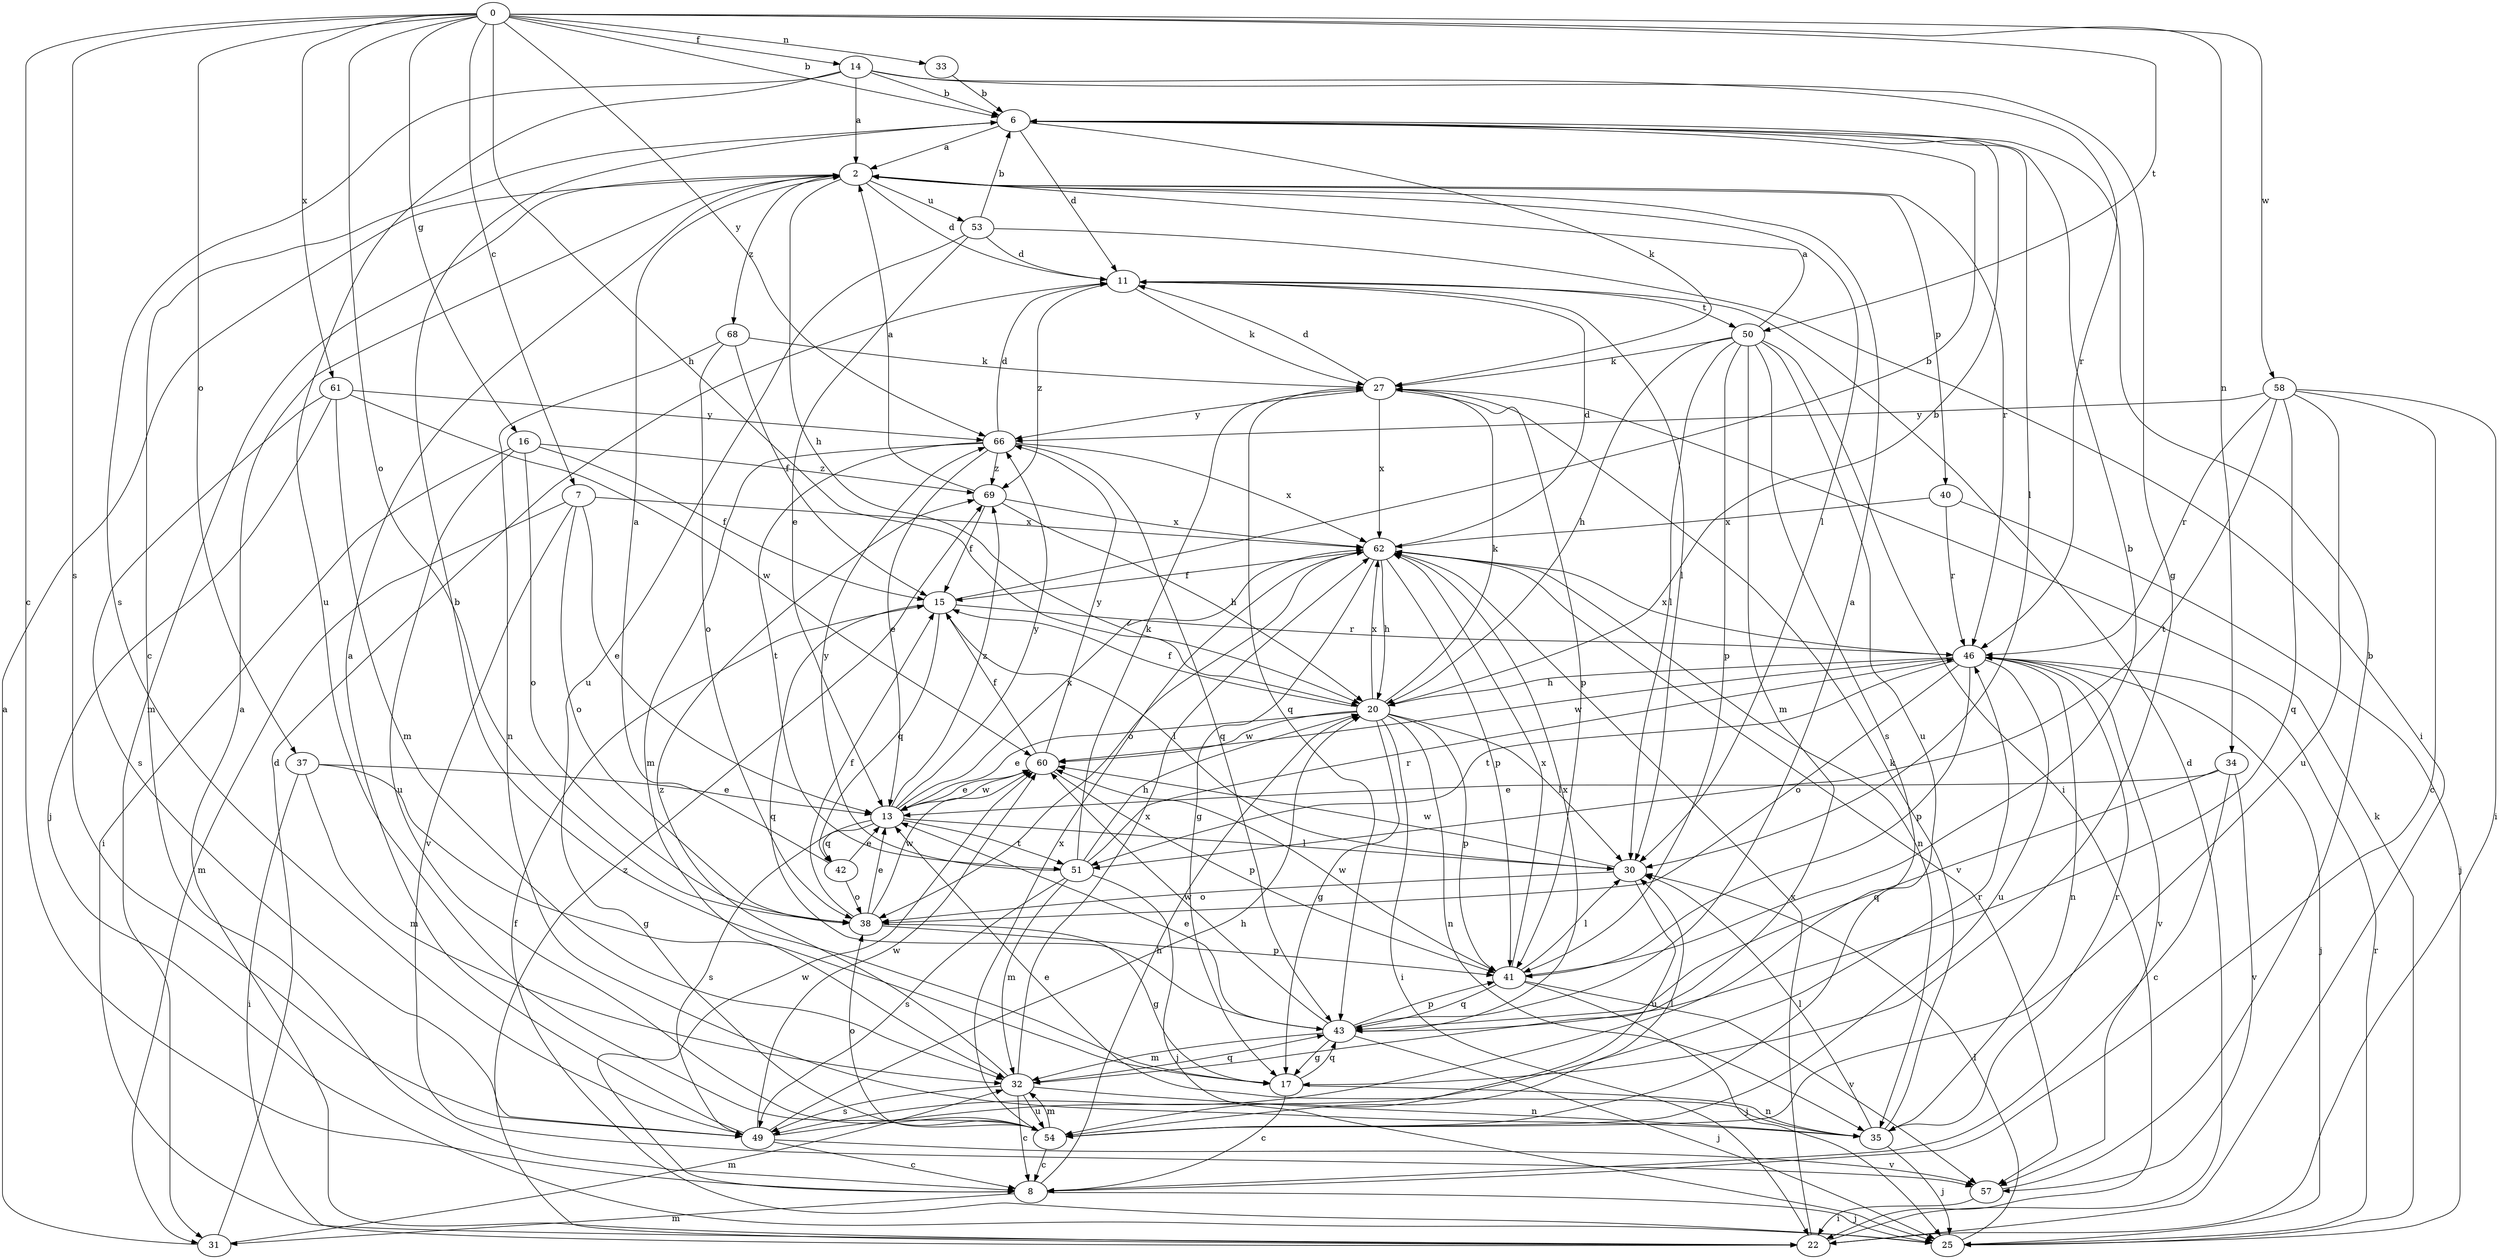 strict digraph  {
0;
2;
6;
7;
8;
11;
13;
14;
15;
16;
17;
20;
22;
25;
27;
30;
31;
32;
33;
34;
35;
37;
38;
40;
41;
42;
43;
46;
49;
50;
51;
53;
54;
57;
58;
60;
61;
62;
66;
68;
69;
0 -> 6  [label=b];
0 -> 7  [label=c];
0 -> 8  [label=c];
0 -> 14  [label=f];
0 -> 16  [label=g];
0 -> 20  [label=h];
0 -> 33  [label=n];
0 -> 34  [label=n];
0 -> 37  [label=o];
0 -> 38  [label=o];
0 -> 49  [label=s];
0 -> 50  [label=t];
0 -> 58  [label=w];
0 -> 61  [label=x];
0 -> 66  [label=y];
2 -> 11  [label=d];
2 -> 20  [label=h];
2 -> 30  [label=l];
2 -> 31  [label=m];
2 -> 40  [label=p];
2 -> 46  [label=r];
2 -> 53  [label=u];
2 -> 68  [label=z];
6 -> 2  [label=a];
6 -> 8  [label=c];
6 -> 11  [label=d];
6 -> 27  [label=k];
6 -> 30  [label=l];
7 -> 13  [label=e];
7 -> 31  [label=m];
7 -> 38  [label=o];
7 -> 57  [label=v];
7 -> 62  [label=x];
8 -> 20  [label=h];
8 -> 25  [label=j];
8 -> 31  [label=m];
8 -> 60  [label=w];
11 -> 27  [label=k];
11 -> 30  [label=l];
11 -> 50  [label=t];
11 -> 69  [label=z];
13 -> 30  [label=l];
13 -> 42  [label=q];
13 -> 49  [label=s];
13 -> 51  [label=t];
13 -> 60  [label=w];
13 -> 62  [label=x];
13 -> 66  [label=y];
13 -> 69  [label=z];
14 -> 2  [label=a];
14 -> 6  [label=b];
14 -> 17  [label=g];
14 -> 46  [label=r];
14 -> 49  [label=s];
14 -> 54  [label=u];
15 -> 6  [label=b];
15 -> 30  [label=l];
15 -> 42  [label=q];
15 -> 43  [label=q];
15 -> 46  [label=r];
16 -> 15  [label=f];
16 -> 22  [label=i];
16 -> 38  [label=o];
16 -> 54  [label=u];
16 -> 69  [label=z];
17 -> 6  [label=b];
17 -> 8  [label=c];
17 -> 35  [label=n];
17 -> 43  [label=q];
20 -> 6  [label=b];
20 -> 13  [label=e];
20 -> 15  [label=f];
20 -> 17  [label=g];
20 -> 22  [label=i];
20 -> 27  [label=k];
20 -> 30  [label=l];
20 -> 35  [label=n];
20 -> 41  [label=p];
20 -> 60  [label=w];
20 -> 62  [label=x];
22 -> 2  [label=a];
22 -> 11  [label=d];
22 -> 62  [label=x];
22 -> 69  [label=z];
25 -> 15  [label=f];
25 -> 27  [label=k];
25 -> 30  [label=l];
25 -> 46  [label=r];
27 -> 11  [label=d];
27 -> 41  [label=p];
27 -> 43  [label=q];
27 -> 62  [label=x];
27 -> 66  [label=y];
30 -> 38  [label=o];
30 -> 54  [label=u];
30 -> 60  [label=w];
31 -> 2  [label=a];
31 -> 11  [label=d];
31 -> 32  [label=m];
32 -> 8  [label=c];
32 -> 35  [label=n];
32 -> 43  [label=q];
32 -> 49  [label=s];
32 -> 54  [label=u];
32 -> 62  [label=x];
32 -> 69  [label=z];
33 -> 6  [label=b];
34 -> 8  [label=c];
34 -> 13  [label=e];
34 -> 43  [label=q];
34 -> 57  [label=v];
35 -> 13  [label=e];
35 -> 25  [label=j];
35 -> 27  [label=k];
35 -> 30  [label=l];
35 -> 46  [label=r];
37 -> 13  [label=e];
37 -> 17  [label=g];
37 -> 22  [label=i];
37 -> 32  [label=m];
38 -> 13  [label=e];
38 -> 15  [label=f];
38 -> 17  [label=g];
38 -> 41  [label=p];
38 -> 60  [label=w];
40 -> 25  [label=j];
40 -> 46  [label=r];
40 -> 62  [label=x];
41 -> 6  [label=b];
41 -> 25  [label=j];
41 -> 30  [label=l];
41 -> 43  [label=q];
41 -> 57  [label=v];
41 -> 60  [label=w];
41 -> 62  [label=x];
42 -> 2  [label=a];
42 -> 13  [label=e];
42 -> 38  [label=o];
43 -> 2  [label=a];
43 -> 13  [label=e];
43 -> 17  [label=g];
43 -> 25  [label=j];
43 -> 32  [label=m];
43 -> 41  [label=p];
43 -> 60  [label=w];
43 -> 62  [label=x];
46 -> 20  [label=h];
46 -> 25  [label=j];
46 -> 35  [label=n];
46 -> 38  [label=o];
46 -> 41  [label=p];
46 -> 51  [label=t];
46 -> 54  [label=u];
46 -> 57  [label=v];
46 -> 60  [label=w];
46 -> 62  [label=x];
49 -> 2  [label=a];
49 -> 8  [label=c];
49 -> 20  [label=h];
49 -> 46  [label=r];
49 -> 57  [label=v];
49 -> 60  [label=w];
50 -> 2  [label=a];
50 -> 20  [label=h];
50 -> 22  [label=i];
50 -> 27  [label=k];
50 -> 30  [label=l];
50 -> 32  [label=m];
50 -> 41  [label=p];
50 -> 49  [label=s];
50 -> 54  [label=u];
51 -> 20  [label=h];
51 -> 25  [label=j];
51 -> 27  [label=k];
51 -> 32  [label=m];
51 -> 46  [label=r];
51 -> 49  [label=s];
51 -> 66  [label=y];
53 -> 6  [label=b];
53 -> 11  [label=d];
53 -> 13  [label=e];
53 -> 22  [label=i];
53 -> 54  [label=u];
54 -> 8  [label=c];
54 -> 30  [label=l];
54 -> 32  [label=m];
54 -> 38  [label=o];
54 -> 62  [label=x];
57 -> 6  [label=b];
57 -> 22  [label=i];
58 -> 8  [label=c];
58 -> 22  [label=i];
58 -> 43  [label=q];
58 -> 46  [label=r];
58 -> 51  [label=t];
58 -> 54  [label=u];
58 -> 66  [label=y];
60 -> 13  [label=e];
60 -> 15  [label=f];
60 -> 41  [label=p];
60 -> 66  [label=y];
61 -> 25  [label=j];
61 -> 32  [label=m];
61 -> 49  [label=s];
61 -> 60  [label=w];
61 -> 66  [label=y];
62 -> 11  [label=d];
62 -> 15  [label=f];
62 -> 17  [label=g];
62 -> 20  [label=h];
62 -> 35  [label=n];
62 -> 38  [label=o];
62 -> 41  [label=p];
62 -> 57  [label=v];
66 -> 11  [label=d];
66 -> 13  [label=e];
66 -> 32  [label=m];
66 -> 43  [label=q];
66 -> 51  [label=t];
66 -> 62  [label=x];
66 -> 69  [label=z];
68 -> 15  [label=f];
68 -> 27  [label=k];
68 -> 35  [label=n];
68 -> 38  [label=o];
69 -> 2  [label=a];
69 -> 15  [label=f];
69 -> 20  [label=h];
69 -> 62  [label=x];
}
